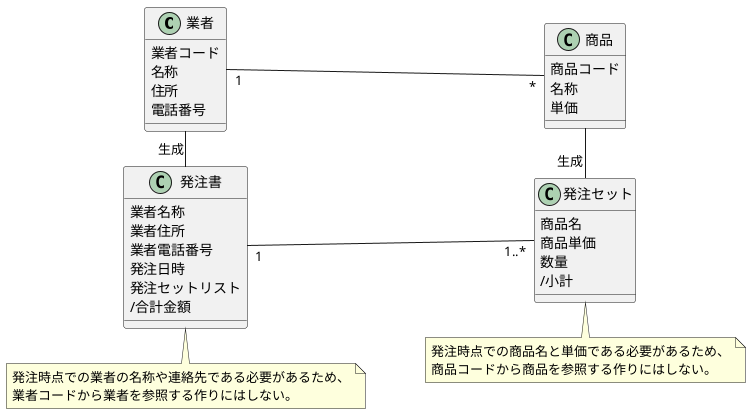 @startuml Classes
left to right direction

class 業者 {
    業者コード
    名称
    住所
    電話番号
}

class 商品 {
    商品コード
    名称
    単価
}

class 発注セット {
    商品名
    商品単価
    数量
    /小計
}
note bottom of 発注セット
    発注時点での商品名と単価である必要があるため、
    商品コードから商品を参照する作りにはしない。
end note

class 発注書 {
    業者名称
    業者住所
    業者電話番号
    発注日時
    発注セットリスト
    /合計金額
}
note bottom of 発注書
    発注時点での業者の名称や連絡先である必要があるため、
    業者コードから業者を参照する作りにはしない。
end note

業者 "1" -- "*" 商品
発注書 "1" -- "1..*" 発注セット
業者 - "生成" 発注書
商品 - "生成" 発注セット
@end

